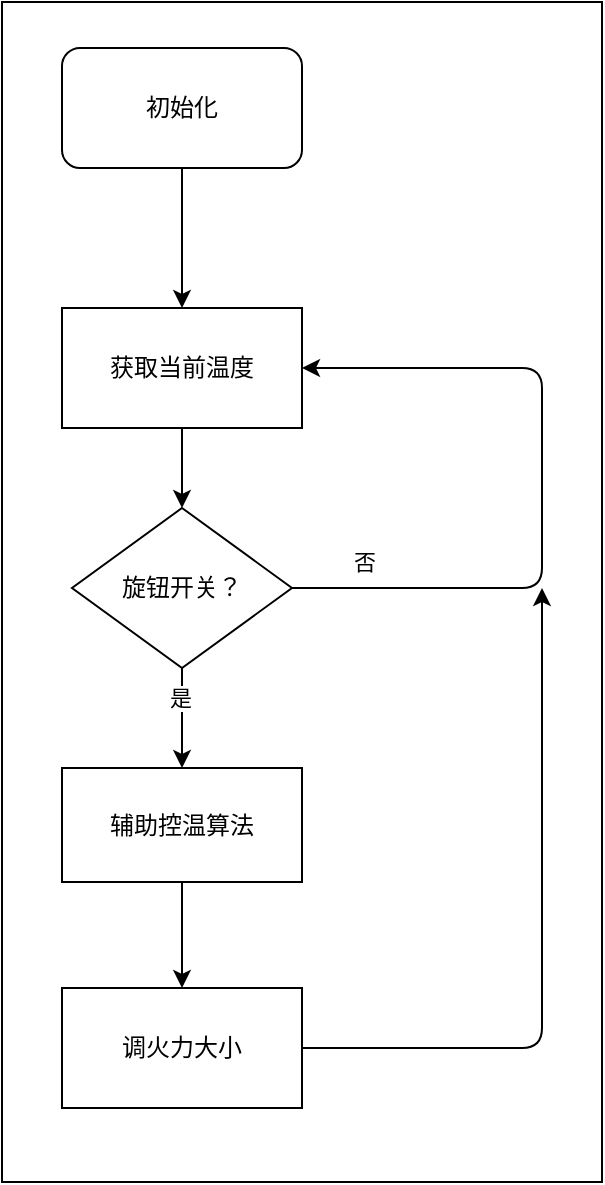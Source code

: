 <mxfile>
    <diagram id="6sCf-PyjNcTY3iOVAVQo" name="第 1 页">
        <mxGraphModel dx="1795" dy="1150" grid="1" gridSize="10" guides="1" tooltips="1" connect="1" arrows="1" fold="1" page="1" pageScale="1" pageWidth="1169" pageHeight="1654" background="#ffffff" math="0" shadow="0">
            <root>
                <mxCell id="0"/>
                <mxCell id="1" parent="0"/>
                <mxCell id="122" value="" style="rounded=0;whiteSpace=wrap;html=1;fillColor=#FFFFFF;strokeColor=#000000;" parent="1" vertex="1">
                    <mxGeometry x="300" y="70" width="300" height="590" as="geometry"/>
                </mxCell>
                <mxCell id="123" style="edgeStyle=none;html=1;exitX=0.5;exitY=1;exitDx=0;exitDy=0;strokeColor=#000000;" parent="1" source="124" target="126" edge="1">
                    <mxGeometry relative="1" as="geometry"/>
                </mxCell>
                <mxCell id="124" value="初始化" style="rounded=1;whiteSpace=wrap;html=1;strokeColor=#000000;fillColor=#FFFFFF;fontColor=#000000;" parent="1" vertex="1">
                    <mxGeometry x="330" y="93" width="120" height="60" as="geometry"/>
                </mxCell>
                <mxCell id="125" style="edgeStyle=none;html=1;exitX=0.5;exitY=1;exitDx=0;exitDy=0;entryX=0.5;entryY=0;entryDx=0;entryDy=0;strokeColor=#000000;" parent="1" source="126" target="131" edge="1">
                    <mxGeometry relative="1" as="geometry"/>
                </mxCell>
                <mxCell id="126" value="获取当前温度" style="rounded=0;whiteSpace=wrap;html=1;strokeColor=#000000;fillColor=#FFFFFF;fontColor=#000000;" parent="1" vertex="1">
                    <mxGeometry x="330" y="223" width="120" height="60" as="geometry"/>
                </mxCell>
                <mxCell id="127" style="edgeStyle=none;html=1;exitX=0.5;exitY=1;exitDx=0;exitDy=0;entryX=0.5;entryY=0;entryDx=0;entryDy=0;strokeColor=#000000;" parent="1" source="131" target="135" edge="1">
                    <mxGeometry relative="1" as="geometry"/>
                </mxCell>
                <mxCell id="128" value="&lt;font color=&quot;#000000&quot; style=&quot;background-color: rgb(255 , 255 , 255)&quot;&gt;是&lt;/font&gt;" style="edgeLabel;html=1;align=center;verticalAlign=middle;resizable=0;points=[];" parent="127" vertex="1" connectable="0">
                    <mxGeometry x="-0.429" y="-1" relative="1" as="geometry">
                        <mxPoint as="offset"/>
                    </mxGeometry>
                </mxCell>
                <mxCell id="129" style="edgeStyle=none;html=1;exitX=1;exitY=0.5;exitDx=0;exitDy=0;entryX=1;entryY=0.5;entryDx=0;entryDy=0;strokeColor=#000000;" parent="1" source="131" target="126" edge="1">
                    <mxGeometry relative="1" as="geometry">
                        <Array as="points">
                            <mxPoint x="570" y="363"/>
                            <mxPoint x="570" y="253"/>
                        </Array>
                    </mxGeometry>
                </mxCell>
                <mxCell id="130" value="&lt;span style=&quot;background-color: rgb(255 , 255 , 255)&quot;&gt;&lt;font color=&quot;#000000&quot;&gt;否&lt;/font&gt;&lt;/span&gt;" style="edgeLabel;html=1;align=center;verticalAlign=middle;resizable=0;points=[];labelBackgroundColor=default;" parent="129" vertex="1" connectable="0">
                    <mxGeometry x="-0.797" y="3" relative="1" as="geometry">
                        <mxPoint y="-10" as="offset"/>
                    </mxGeometry>
                </mxCell>
                <mxCell id="131" value="旋钮开关？" style="rhombus;whiteSpace=wrap;html=1;strokeColor=#000000;fillColor=#FFFFFF;fontColor=#000000;" parent="1" vertex="1">
                    <mxGeometry x="335" y="323" width="110" height="80" as="geometry"/>
                </mxCell>
                <mxCell id="132" style="edgeStyle=none;html=1;exitX=1;exitY=0.5;exitDx=0;exitDy=0;strokeColor=#000000;" parent="1" source="133" edge="1">
                    <mxGeometry relative="1" as="geometry">
                        <mxPoint x="570" y="363" as="targetPoint"/>
                        <Array as="points">
                            <mxPoint x="570" y="593"/>
                        </Array>
                    </mxGeometry>
                </mxCell>
                <mxCell id="133" value="调火力大小" style="rounded=0;whiteSpace=wrap;html=1;strokeColor=#000000;fillColor=#FFFFFF;fontColor=#000000;" parent="1" vertex="1">
                    <mxGeometry x="330" y="563" width="120" height="60" as="geometry"/>
                </mxCell>
                <mxCell id="134" style="edgeStyle=none;html=1;exitX=0.5;exitY=1;exitDx=0;exitDy=0;entryX=0.5;entryY=0;entryDx=0;entryDy=0;strokeColor=#000000;" parent="1" source="135" target="133" edge="1">
                    <mxGeometry relative="1" as="geometry">
                        <mxPoint x="390" y="533" as="targetPoint"/>
                    </mxGeometry>
                </mxCell>
                <mxCell id="135" value="辅助控温算法" style="rounded=0;whiteSpace=wrap;html=1;strokeColor=#000000;fillColor=#FFFFFF;fontColor=#000000;" parent="1" vertex="1">
                    <mxGeometry x="330" y="453" width="120" height="57" as="geometry"/>
                </mxCell>
            </root>
        </mxGraphModel>
    </diagram>
</mxfile>
